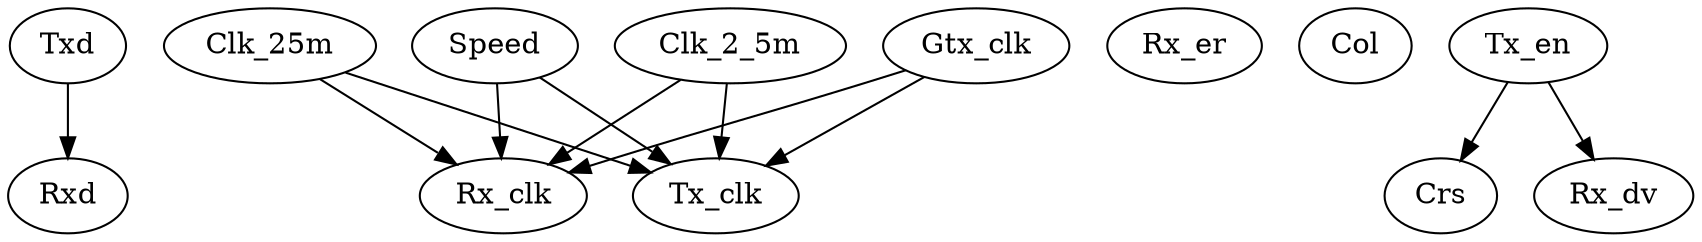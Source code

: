 strict digraph "" {
	Txd -> Rxd	 [weight=1.0];
	Clk_2_5m -> Rx_clk	 [weight=1.0];
	Clk_2_5m -> Tx_clk	 [weight=1.0];
	Gtx_clk -> Rx_clk	 [weight=1.0];
	Gtx_clk -> Tx_clk	 [weight=1.0];
	Clk_25m -> Rx_clk	 [weight=1.0];
	Clk_25m -> Tx_clk	 [weight=1.0];
	Rx_er;
	Speed -> Rx_clk	 [weight=1.0];
	Speed -> Tx_clk	 [weight=1.0];
	Col;
	Tx_en -> Crs	 [weight=1.0];
	Tx_en -> Rx_dv	 [weight=1.0];
}

